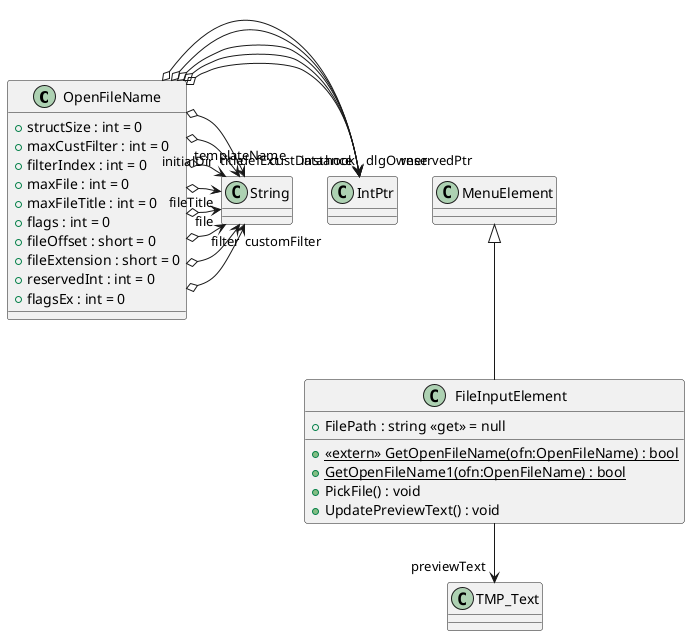 @startuml
class OpenFileName {
    + structSize : int = 0
    + maxCustFilter : int = 0
    + filterIndex : int = 0
    + maxFile : int = 0
    + maxFileTitle : int = 0
    + flags : int = 0
    + fileOffset : short = 0
    + fileExtension : short = 0
    + reservedInt : int = 0
    + flagsEx : int = 0
}
class FileInputElement {
    + FilePath : string <<get>> = null
    + {static} <<extern>> GetOpenFileName(ofn:OpenFileName) : bool
    + {static} GetOpenFileName1(ofn:OpenFileName) : bool
    + PickFile() : void
    + UpdatePreviewText() : void
}
OpenFileName o-> "dlgOwner" IntPtr
OpenFileName o-> "instance" IntPtr
OpenFileName o-> "filter" String
OpenFileName o-> "customFilter" String
OpenFileName o-> "file" String
OpenFileName o-> "fileTitle" String
OpenFileName o-> "initialDir" String
OpenFileName o-> "title" String
OpenFileName o-> "defExt" String
OpenFileName o-> "custData" IntPtr
OpenFileName o-> "hook" IntPtr
OpenFileName o-> "templateName" String
OpenFileName o-> "reservedPtr" IntPtr
MenuElement <|-- FileInputElement
FileInputElement --> "previewText" TMP_Text
@enduml
